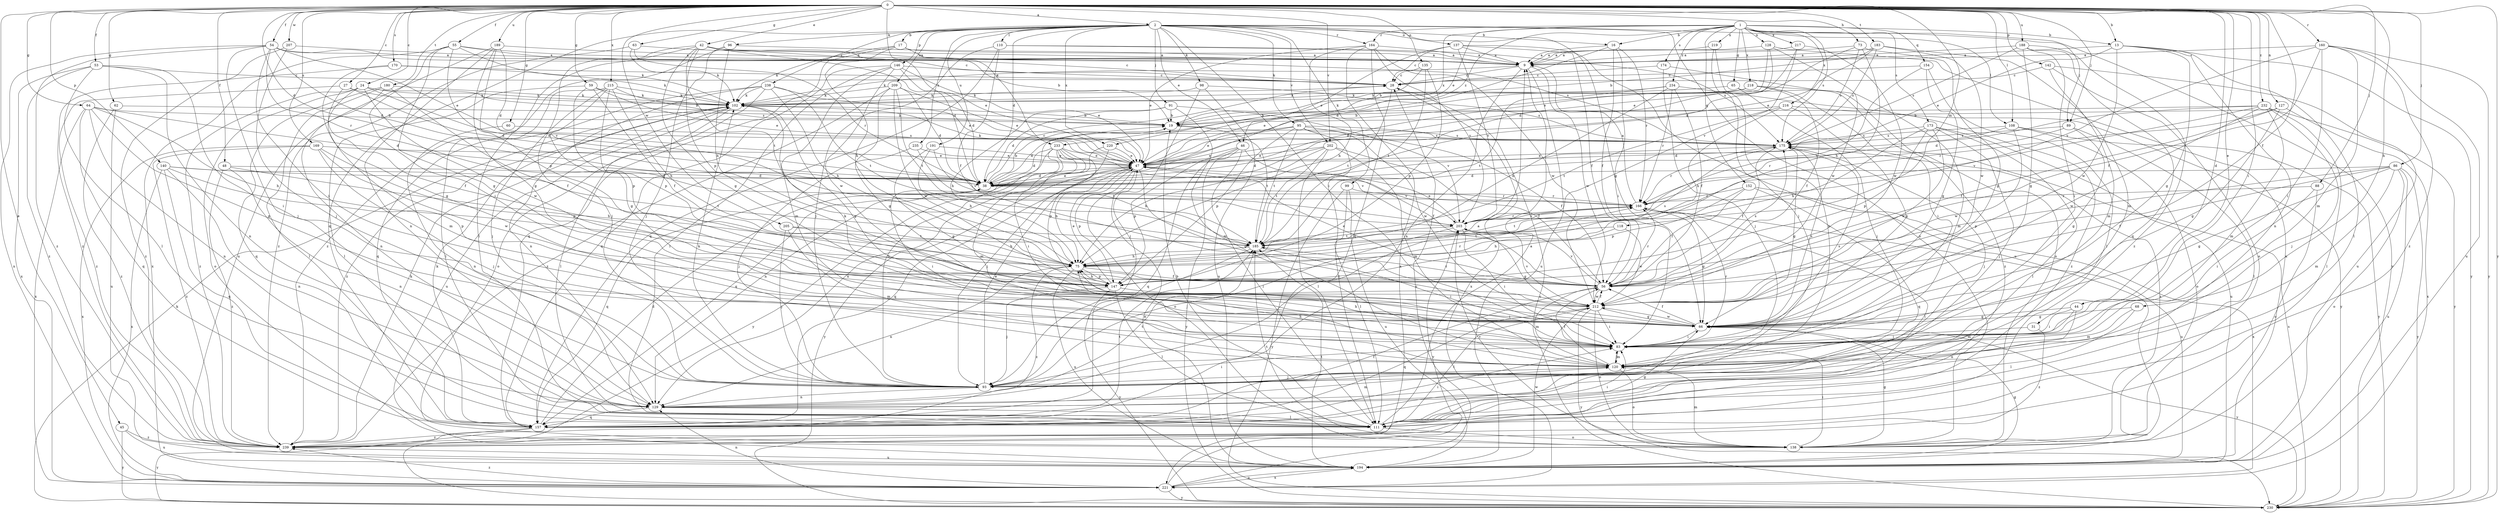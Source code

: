 strict digraph  {
0;
1;
2;
9;
13;
16;
17;
19;
24;
27;
28;
31;
38;
42;
44;
45;
46;
47;
48;
53;
54;
55;
56;
59;
60;
62;
63;
64;
65;
66;
68;
73;
75;
83;
86;
88;
89;
91;
93;
95;
96;
98;
99;
102;
108;
110;
111;
118;
120;
127;
128;
129;
135;
137;
138;
140;
142;
146;
147;
152;
154;
157;
160;
164;
166;
169;
170;
173;
174;
175;
180;
183;
185;
188;
189;
191;
194;
202;
203;
205;
207;
209;
212;
215;
216;
217;
218;
219;
220;
221;
230;
232;
233;
234;
235;
238;
239;
0 -> 2  [label=a];
0 -> 13  [label=b];
0 -> 24  [label=c];
0 -> 27  [label=c];
0 -> 31  [label=d];
0 -> 38  [label=d];
0 -> 42  [label=e];
0 -> 44  [label=e];
0 -> 45  [label=e];
0 -> 48  [label=f];
0 -> 53  [label=f];
0 -> 54  [label=f];
0 -> 55  [label=f];
0 -> 56  [label=f];
0 -> 59  [label=g];
0 -> 60  [label=g];
0 -> 62  [label=g];
0 -> 63  [label=g];
0 -> 64  [label=g];
0 -> 68  [label=h];
0 -> 73  [label=h];
0 -> 83  [label=i];
0 -> 86  [label=j];
0 -> 88  [label=j];
0 -> 89  [label=j];
0 -> 108  [label=l];
0 -> 118  [label=m];
0 -> 127  [label=n];
0 -> 135  [label=o];
0 -> 140  [label=p];
0 -> 142  [label=p];
0 -> 160  [label=r];
0 -> 169  [label=s];
0 -> 170  [label=s];
0 -> 180  [label=t];
0 -> 183  [label=t];
0 -> 188  [label=u];
0 -> 189  [label=u];
0 -> 202  [label=v];
0 -> 205  [label=w];
0 -> 207  [label=w];
0 -> 215  [label=x];
0 -> 230  [label=y];
0 -> 232  [label=z];
0 -> 233  [label=z];
1 -> 13  [label=b];
1 -> 16  [label=b];
1 -> 46  [label=e];
1 -> 65  [label=g];
1 -> 89  [label=j];
1 -> 128  [label=n];
1 -> 152  [label=q];
1 -> 154  [label=q];
1 -> 164  [label=r];
1 -> 173  [label=s];
1 -> 174  [label=s];
1 -> 175  [label=s];
1 -> 216  [label=x];
1 -> 217  [label=x];
1 -> 218  [label=x];
1 -> 219  [label=x];
1 -> 220  [label=x];
1 -> 230  [label=y];
1 -> 233  [label=z];
1 -> 234  [label=z];
2 -> 16  [label=b];
2 -> 17  [label=b];
2 -> 38  [label=d];
2 -> 46  [label=e];
2 -> 66  [label=g];
2 -> 83  [label=i];
2 -> 91  [label=j];
2 -> 95  [label=k];
2 -> 96  [label=k];
2 -> 98  [label=k];
2 -> 99  [label=k];
2 -> 108  [label=l];
2 -> 110  [label=l];
2 -> 137  [label=o];
2 -> 138  [label=o];
2 -> 146  [label=p];
2 -> 157  [label=q];
2 -> 164  [label=r];
2 -> 191  [label=u];
2 -> 202  [label=v];
2 -> 209  [label=w];
2 -> 220  [label=x];
2 -> 235  [label=z];
2 -> 238  [label=z];
9 -> 28  [label=c];
9 -> 102  [label=k];
9 -> 129  [label=n];
9 -> 194  [label=u];
9 -> 212  [label=w];
13 -> 9  [label=a];
13 -> 47  [label=e];
13 -> 66  [label=g];
13 -> 111  [label=l];
13 -> 129  [label=n];
13 -> 212  [label=w];
13 -> 230  [label=y];
16 -> 9  [label=a];
16 -> 38  [label=d];
16 -> 56  [label=f];
16 -> 83  [label=i];
16 -> 166  [label=r];
17 -> 9  [label=a];
17 -> 75  [label=h];
17 -> 102  [label=k];
17 -> 157  [label=q];
17 -> 175  [label=s];
19 -> 175  [label=s];
19 -> 185  [label=t];
24 -> 19  [label=b];
24 -> 38  [label=d];
24 -> 102  [label=k];
24 -> 120  [label=m];
24 -> 138  [label=o];
24 -> 212  [label=w];
24 -> 239  [label=z];
27 -> 38  [label=d];
27 -> 56  [label=f];
27 -> 102  [label=k];
27 -> 239  [label=z];
28 -> 102  [label=k];
28 -> 185  [label=t];
28 -> 221  [label=x];
31 -> 83  [label=i];
31 -> 239  [label=z];
38 -> 19  [label=b];
38 -> 28  [label=c];
38 -> 47  [label=e];
38 -> 83  [label=i];
38 -> 157  [label=q];
38 -> 166  [label=r];
42 -> 9  [label=a];
42 -> 19  [label=b];
42 -> 38  [label=d];
42 -> 47  [label=e];
42 -> 66  [label=g];
42 -> 93  [label=j];
42 -> 111  [label=l];
42 -> 147  [label=p];
42 -> 185  [label=t];
44 -> 66  [label=g];
44 -> 83  [label=i];
44 -> 120  [label=m];
44 -> 129  [label=n];
45 -> 194  [label=u];
45 -> 230  [label=y];
45 -> 239  [label=z];
46 -> 47  [label=e];
46 -> 56  [label=f];
46 -> 111  [label=l];
46 -> 147  [label=p];
46 -> 157  [label=q];
46 -> 230  [label=y];
47 -> 38  [label=d];
47 -> 66  [label=g];
47 -> 75  [label=h];
47 -> 102  [label=k];
47 -> 138  [label=o];
47 -> 147  [label=p];
47 -> 157  [label=q];
47 -> 203  [label=v];
47 -> 230  [label=y];
48 -> 38  [label=d];
48 -> 75  [label=h];
48 -> 129  [label=n];
48 -> 239  [label=z];
53 -> 28  [label=c];
53 -> 83  [label=i];
53 -> 111  [label=l];
53 -> 129  [label=n];
53 -> 221  [label=x];
53 -> 239  [label=z];
54 -> 9  [label=a];
54 -> 28  [label=c];
54 -> 38  [label=d];
54 -> 47  [label=e];
54 -> 83  [label=i];
54 -> 93  [label=j];
54 -> 166  [label=r];
54 -> 221  [label=x];
54 -> 239  [label=z];
55 -> 9  [label=a];
55 -> 28  [label=c];
55 -> 66  [label=g];
55 -> 83  [label=i];
55 -> 102  [label=k];
55 -> 147  [label=p];
55 -> 221  [label=x];
56 -> 47  [label=e];
56 -> 120  [label=m];
56 -> 166  [label=r];
56 -> 175  [label=s];
56 -> 185  [label=t];
56 -> 203  [label=v];
56 -> 212  [label=w];
59 -> 47  [label=e];
59 -> 56  [label=f];
59 -> 102  [label=k];
59 -> 111  [label=l];
59 -> 147  [label=p];
60 -> 129  [label=n];
60 -> 175  [label=s];
62 -> 19  [label=b];
62 -> 194  [label=u];
62 -> 239  [label=z];
63 -> 9  [label=a];
63 -> 102  [label=k];
63 -> 166  [label=r];
63 -> 239  [label=z];
64 -> 19  [label=b];
64 -> 38  [label=d];
64 -> 66  [label=g];
64 -> 75  [label=h];
64 -> 129  [label=n];
64 -> 157  [label=q];
64 -> 221  [label=x];
65 -> 93  [label=j];
65 -> 102  [label=k];
65 -> 239  [label=z];
66 -> 56  [label=f];
66 -> 83  [label=i];
66 -> 102  [label=k];
66 -> 175  [label=s];
66 -> 212  [label=w];
66 -> 230  [label=y];
68 -> 66  [label=g];
68 -> 111  [label=l];
68 -> 120  [label=m];
73 -> 9  [label=a];
73 -> 38  [label=d];
73 -> 66  [label=g];
73 -> 75  [label=h];
73 -> 175  [label=s];
75 -> 56  [label=f];
75 -> 129  [label=n];
75 -> 147  [label=p];
75 -> 175  [label=s];
75 -> 194  [label=u];
75 -> 239  [label=z];
83 -> 75  [label=h];
83 -> 120  [label=m];
83 -> 166  [label=r];
83 -> 175  [label=s];
86 -> 38  [label=d];
86 -> 56  [label=f];
86 -> 66  [label=g];
86 -> 120  [label=m];
86 -> 138  [label=o];
86 -> 147  [label=p];
86 -> 194  [label=u];
86 -> 230  [label=y];
88 -> 83  [label=i];
88 -> 138  [label=o];
88 -> 166  [label=r];
89 -> 66  [label=g];
89 -> 111  [label=l];
89 -> 166  [label=r];
89 -> 175  [label=s];
91 -> 19  [label=b];
91 -> 38  [label=d];
91 -> 75  [label=h];
91 -> 120  [label=m];
91 -> 203  [label=v];
93 -> 9  [label=a];
93 -> 19  [label=b];
93 -> 47  [label=e];
93 -> 83  [label=i];
93 -> 102  [label=k];
93 -> 129  [label=n];
95 -> 38  [label=d];
95 -> 47  [label=e];
95 -> 56  [label=f];
95 -> 111  [label=l];
95 -> 147  [label=p];
95 -> 175  [label=s];
95 -> 185  [label=t];
95 -> 212  [label=w];
96 -> 9  [label=a];
96 -> 75  [label=h];
96 -> 93  [label=j];
96 -> 239  [label=z];
98 -> 93  [label=j];
98 -> 102  [label=k];
98 -> 175  [label=s];
98 -> 194  [label=u];
99 -> 111  [label=l];
99 -> 166  [label=r];
99 -> 194  [label=u];
99 -> 230  [label=y];
102 -> 19  [label=b];
102 -> 66  [label=g];
102 -> 111  [label=l];
102 -> 194  [label=u];
102 -> 239  [label=z];
108 -> 38  [label=d];
108 -> 138  [label=o];
108 -> 175  [label=s];
108 -> 212  [label=w];
108 -> 230  [label=y];
110 -> 9  [label=a];
110 -> 56  [label=f];
110 -> 93  [label=j];
110 -> 157  [label=q];
110 -> 175  [label=s];
111 -> 9  [label=a];
111 -> 19  [label=b];
111 -> 66  [label=g];
111 -> 83  [label=i];
111 -> 138  [label=o];
118 -> 75  [label=h];
118 -> 185  [label=t];
118 -> 212  [label=w];
120 -> 56  [label=f];
120 -> 75  [label=h];
120 -> 83  [label=i];
120 -> 93  [label=j];
120 -> 138  [label=o];
127 -> 19  [label=b];
127 -> 56  [label=f];
127 -> 66  [label=g];
127 -> 166  [label=r];
127 -> 221  [label=x];
128 -> 9  [label=a];
128 -> 38  [label=d];
128 -> 47  [label=e];
128 -> 194  [label=u];
128 -> 212  [label=w];
129 -> 111  [label=l];
129 -> 120  [label=m];
129 -> 157  [label=q];
129 -> 185  [label=t];
135 -> 19  [label=b];
135 -> 28  [label=c];
135 -> 147  [label=p];
135 -> 185  [label=t];
137 -> 9  [label=a];
137 -> 28  [label=c];
137 -> 47  [label=e];
137 -> 56  [label=f];
137 -> 194  [label=u];
137 -> 203  [label=v];
138 -> 66  [label=g];
138 -> 83  [label=i];
138 -> 120  [label=m];
138 -> 175  [label=s];
138 -> 185  [label=t];
138 -> 203  [label=v];
140 -> 38  [label=d];
140 -> 129  [label=n];
140 -> 147  [label=p];
140 -> 157  [label=q];
140 -> 185  [label=t];
140 -> 221  [label=x];
142 -> 28  [label=c];
142 -> 120  [label=m];
142 -> 138  [label=o];
142 -> 194  [label=u];
146 -> 28  [label=c];
146 -> 38  [label=d];
146 -> 47  [label=e];
146 -> 111  [label=l];
146 -> 120  [label=m];
146 -> 157  [label=q];
146 -> 212  [label=w];
147 -> 47  [label=e];
147 -> 75  [label=h];
147 -> 83  [label=i];
147 -> 93  [label=j];
147 -> 111  [label=l];
147 -> 166  [label=r];
147 -> 230  [label=y];
152 -> 56  [label=f];
152 -> 147  [label=p];
152 -> 157  [label=q];
152 -> 166  [label=r];
152 -> 221  [label=x];
154 -> 28  [label=c];
154 -> 66  [label=g];
154 -> 111  [label=l];
154 -> 185  [label=t];
157 -> 38  [label=d];
157 -> 56  [label=f];
157 -> 83  [label=i];
157 -> 102  [label=k];
157 -> 185  [label=t];
157 -> 230  [label=y];
157 -> 239  [label=z];
160 -> 9  [label=a];
160 -> 56  [label=f];
160 -> 83  [label=i];
160 -> 120  [label=m];
160 -> 194  [label=u];
160 -> 203  [label=v];
160 -> 230  [label=y];
160 -> 239  [label=z];
164 -> 9  [label=a];
164 -> 47  [label=e];
164 -> 75  [label=h];
164 -> 157  [label=q];
164 -> 203  [label=v];
164 -> 212  [label=w];
164 -> 221  [label=x];
166 -> 9  [label=a];
166 -> 66  [label=g];
166 -> 111  [label=l];
166 -> 185  [label=t];
166 -> 194  [label=u];
166 -> 203  [label=v];
169 -> 47  [label=e];
169 -> 93  [label=j];
169 -> 147  [label=p];
169 -> 212  [label=w];
169 -> 221  [label=x];
169 -> 239  [label=z];
170 -> 28  [label=c];
170 -> 66  [label=g];
170 -> 102  [label=k];
170 -> 239  [label=z];
173 -> 75  [label=h];
173 -> 93  [label=j];
173 -> 111  [label=l];
173 -> 147  [label=p];
173 -> 175  [label=s];
173 -> 194  [label=u];
173 -> 212  [label=w];
174 -> 28  [label=c];
174 -> 93  [label=j];
174 -> 138  [label=o];
175 -> 47  [label=e];
175 -> 56  [label=f];
175 -> 66  [label=g];
175 -> 93  [label=j];
175 -> 166  [label=r];
180 -> 56  [label=f];
180 -> 102  [label=k];
180 -> 111  [label=l];
180 -> 129  [label=n];
180 -> 157  [label=q];
183 -> 9  [label=a];
183 -> 19  [label=b];
183 -> 47  [label=e];
183 -> 120  [label=m];
183 -> 175  [label=s];
183 -> 212  [label=w];
185 -> 75  [label=h];
185 -> 83  [label=i];
185 -> 93  [label=j];
188 -> 9  [label=a];
188 -> 66  [label=g];
188 -> 83  [label=i];
188 -> 157  [label=q];
188 -> 175  [label=s];
188 -> 239  [label=z];
189 -> 9  [label=a];
189 -> 38  [label=d];
189 -> 66  [label=g];
189 -> 129  [label=n];
189 -> 194  [label=u];
189 -> 203  [label=v];
191 -> 47  [label=e];
191 -> 66  [label=g];
191 -> 75  [label=h];
191 -> 203  [label=v];
194 -> 47  [label=e];
194 -> 66  [label=g];
194 -> 185  [label=t];
194 -> 212  [label=w];
194 -> 221  [label=x];
202 -> 38  [label=d];
202 -> 47  [label=e];
202 -> 56  [label=f];
202 -> 75  [label=h];
202 -> 111  [label=l];
202 -> 120  [label=m];
202 -> 185  [label=t];
203 -> 47  [label=e];
203 -> 66  [label=g];
203 -> 83  [label=i];
203 -> 93  [label=j];
203 -> 166  [label=r];
203 -> 185  [label=t];
205 -> 75  [label=h];
205 -> 93  [label=j];
205 -> 120  [label=m];
205 -> 185  [label=t];
207 -> 9  [label=a];
207 -> 93  [label=j];
207 -> 239  [label=z];
209 -> 38  [label=d];
209 -> 47  [label=e];
209 -> 66  [label=g];
209 -> 102  [label=k];
209 -> 185  [label=t];
209 -> 212  [label=w];
209 -> 239  [label=z];
212 -> 56  [label=f];
212 -> 66  [label=g];
212 -> 83  [label=i];
212 -> 111  [label=l];
212 -> 138  [label=o];
212 -> 157  [label=q];
212 -> 203  [label=v];
212 -> 230  [label=y];
215 -> 66  [label=g];
215 -> 75  [label=h];
215 -> 93  [label=j];
215 -> 102  [label=k];
215 -> 111  [label=l];
215 -> 147  [label=p];
215 -> 175  [label=s];
216 -> 19  [label=b];
216 -> 66  [label=g];
216 -> 75  [label=h];
216 -> 185  [label=t];
216 -> 230  [label=y];
217 -> 9  [label=a];
217 -> 47  [label=e];
217 -> 203  [label=v];
217 -> 212  [label=w];
218 -> 38  [label=d];
218 -> 47  [label=e];
218 -> 56  [label=f];
218 -> 83  [label=i];
218 -> 102  [label=k];
218 -> 120  [label=m];
219 -> 9  [label=a];
219 -> 93  [label=j];
219 -> 129  [label=n];
220 -> 47  [label=e];
220 -> 93  [label=j];
220 -> 129  [label=n];
221 -> 28  [label=c];
221 -> 129  [label=n];
221 -> 194  [label=u];
221 -> 203  [label=v];
221 -> 230  [label=y];
221 -> 239  [label=z];
230 -> 28  [label=c];
230 -> 102  [label=k];
230 -> 175  [label=s];
232 -> 19  [label=b];
232 -> 38  [label=d];
232 -> 93  [label=j];
232 -> 111  [label=l];
232 -> 120  [label=m];
232 -> 203  [label=v];
232 -> 212  [label=w];
232 -> 230  [label=y];
233 -> 38  [label=d];
233 -> 47  [label=e];
233 -> 83  [label=i];
233 -> 120  [label=m];
233 -> 129  [label=n];
233 -> 147  [label=p];
233 -> 157  [label=q];
233 -> 203  [label=v];
233 -> 230  [label=y];
234 -> 56  [label=f];
234 -> 75  [label=h];
234 -> 102  [label=k];
234 -> 166  [label=r];
234 -> 185  [label=t];
234 -> 239  [label=z];
235 -> 47  [label=e];
235 -> 93  [label=j];
235 -> 185  [label=t];
238 -> 47  [label=e];
238 -> 75  [label=h];
238 -> 102  [label=k];
238 -> 129  [label=n];
238 -> 138  [label=o];
238 -> 157  [label=q];
238 -> 185  [label=t];
239 -> 102  [label=k];
239 -> 194  [label=u];
}
